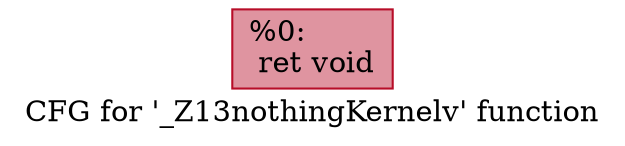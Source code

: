 digraph "CFG for '_Z13nothingKernelv' function" {
	label="CFG for '_Z13nothingKernelv' function";

	Node0x4f191a0 [shape=record,color="#b70d28ff", style=filled, fillcolor="#b70d2870",label="{%0:\l  ret void\l}"];
}
